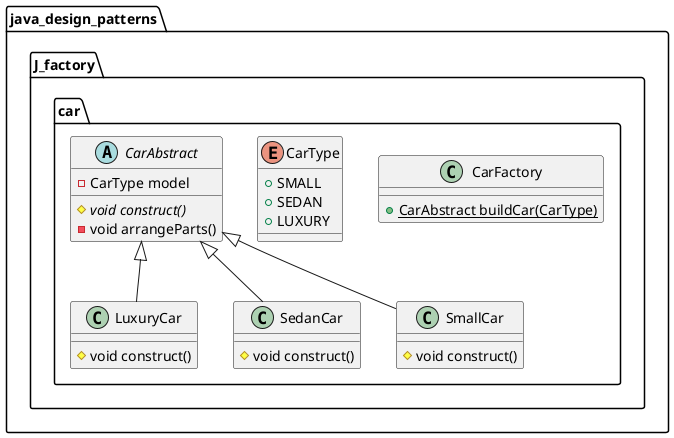 @startuml
class java_design_patterns.J_factory.car.LuxuryCar {
# void construct()
}
class java_design_patterns.J_factory.car.CarFactory {
+ {static} CarAbstract buildCar(CarType)
}
enum java_design_patterns.J_factory.car.CarType {
+  SMALL
+  SEDAN
+  LUXURY
}
class java_design_patterns.J_factory.car.SedanCar {
# void construct()
}
class java_design_patterns.J_factory.car.SmallCar {
# void construct()
}
abstract class java_design_patterns.J_factory.car.CarAbstract {
- CarType model
# {abstract}void construct()
- void arrangeParts()
}


java_design_patterns.J_factory.car.CarAbstract <|-- java_design_patterns.J_factory.car.LuxuryCar
java_design_patterns.J_factory.car.CarAbstract <|-- java_design_patterns.J_factory.car.SedanCar
java_design_patterns.J_factory.car.CarAbstract <|-- java_design_patterns.J_factory.car.SmallCar
@enduml